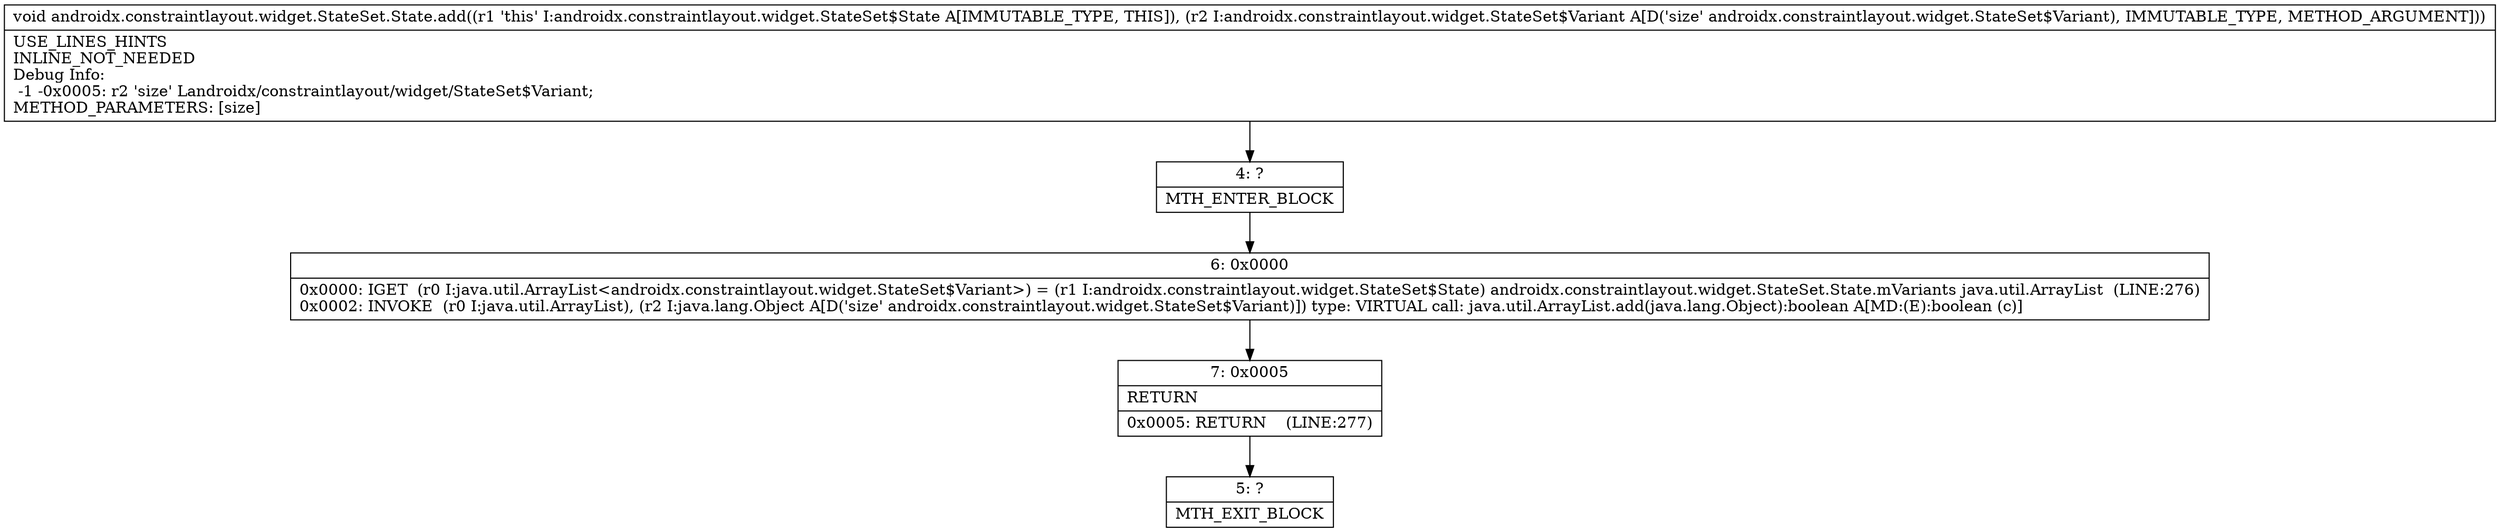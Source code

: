 digraph "CFG forandroidx.constraintlayout.widget.StateSet.State.add(Landroidx\/constraintlayout\/widget\/StateSet$Variant;)V" {
Node_4 [shape=record,label="{4\:\ ?|MTH_ENTER_BLOCK\l}"];
Node_6 [shape=record,label="{6\:\ 0x0000|0x0000: IGET  (r0 I:java.util.ArrayList\<androidx.constraintlayout.widget.StateSet$Variant\>) = (r1 I:androidx.constraintlayout.widget.StateSet$State) androidx.constraintlayout.widget.StateSet.State.mVariants java.util.ArrayList  (LINE:276)\l0x0002: INVOKE  (r0 I:java.util.ArrayList), (r2 I:java.lang.Object A[D('size' androidx.constraintlayout.widget.StateSet$Variant)]) type: VIRTUAL call: java.util.ArrayList.add(java.lang.Object):boolean A[MD:(E):boolean (c)]\l}"];
Node_7 [shape=record,label="{7\:\ 0x0005|RETURN\l|0x0005: RETURN    (LINE:277)\l}"];
Node_5 [shape=record,label="{5\:\ ?|MTH_EXIT_BLOCK\l}"];
MethodNode[shape=record,label="{void androidx.constraintlayout.widget.StateSet.State.add((r1 'this' I:androidx.constraintlayout.widget.StateSet$State A[IMMUTABLE_TYPE, THIS]), (r2 I:androidx.constraintlayout.widget.StateSet$Variant A[D('size' androidx.constraintlayout.widget.StateSet$Variant), IMMUTABLE_TYPE, METHOD_ARGUMENT]))  | USE_LINES_HINTS\lINLINE_NOT_NEEDED\lDebug Info:\l  \-1 \-0x0005: r2 'size' Landroidx\/constraintlayout\/widget\/StateSet$Variant;\lMETHOD_PARAMETERS: [size]\l}"];
MethodNode -> Node_4;Node_4 -> Node_6;
Node_6 -> Node_7;
Node_7 -> Node_5;
}


